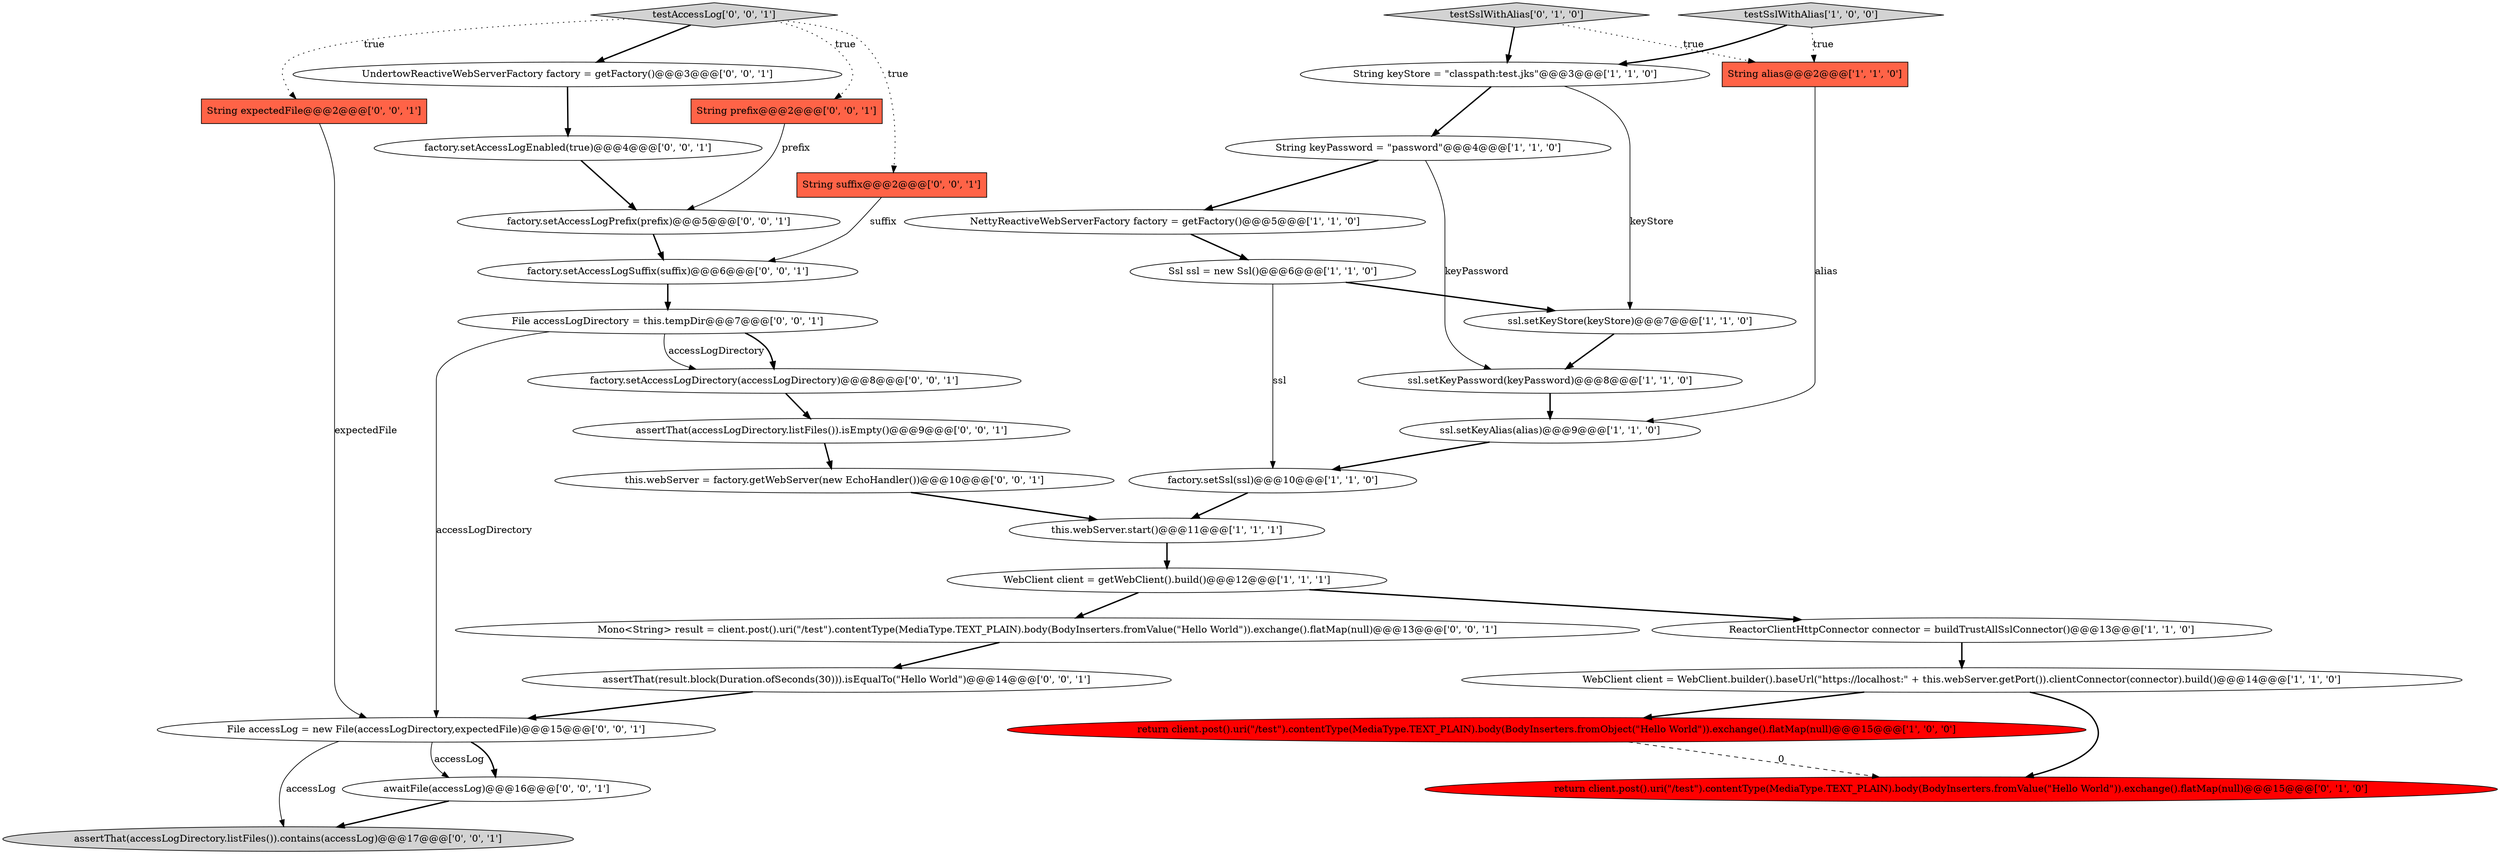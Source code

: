 digraph {
29 [style = filled, label = "UndertowReactiveWebServerFactory factory = getFactory()@@@3@@@['0', '0', '1']", fillcolor = white, shape = ellipse image = "AAA0AAABBB3BBB"];
31 [style = filled, label = "Mono<String> result = client.post().uri(\"/test\").contentType(MediaType.TEXT_PLAIN).body(BodyInserters.fromValue(\"Hello World\")).exchange().flatMap(null)@@@13@@@['0', '0', '1']", fillcolor = white, shape = ellipse image = "AAA0AAABBB3BBB"];
14 [style = filled, label = "ssl.setKeyAlias(alias)@@@9@@@['1', '1', '0']", fillcolor = white, shape = ellipse image = "AAA0AAABBB1BBB"];
5 [style = filled, label = "NettyReactiveWebServerFactory factory = getFactory()@@@5@@@['1', '1', '0']", fillcolor = white, shape = ellipse image = "AAA0AAABBB1BBB"];
23 [style = filled, label = "factory.setAccessLogPrefix(prefix)@@@5@@@['0', '0', '1']", fillcolor = white, shape = ellipse image = "AAA0AAABBB3BBB"];
1 [style = filled, label = "String keyPassword = \"password\"@@@4@@@['1', '1', '0']", fillcolor = white, shape = ellipse image = "AAA0AAABBB1BBB"];
10 [style = filled, label = "this.webServer.start()@@@11@@@['1', '1', '1']", fillcolor = white, shape = ellipse image = "AAA0AAABBB1BBB"];
13 [style = filled, label = "return client.post().uri(\"/test\").contentType(MediaType.TEXT_PLAIN).body(BodyInserters.fromObject(\"Hello World\")).exchange().flatMap(null)@@@15@@@['1', '0', '0']", fillcolor = red, shape = ellipse image = "AAA1AAABBB1BBB"];
20 [style = filled, label = "factory.setAccessLogEnabled(true)@@@4@@@['0', '0', '1']", fillcolor = white, shape = ellipse image = "AAA0AAABBB3BBB"];
15 [style = filled, label = "testSslWithAlias['0', '1', '0']", fillcolor = lightgray, shape = diamond image = "AAA0AAABBB2BBB"];
24 [style = filled, label = "factory.setAccessLogDirectory(accessLogDirectory)@@@8@@@['0', '0', '1']", fillcolor = white, shape = ellipse image = "AAA0AAABBB3BBB"];
3 [style = filled, label = "ReactorClientHttpConnector connector = buildTrustAllSslConnector()@@@13@@@['1', '1', '0']", fillcolor = white, shape = ellipse image = "AAA0AAABBB1BBB"];
28 [style = filled, label = "String expectedFile@@@2@@@['0', '0', '1']", fillcolor = tomato, shape = box image = "AAA0AAABBB3BBB"];
26 [style = filled, label = "File accessLogDirectory = this.tempDir@@@7@@@['0', '0', '1']", fillcolor = white, shape = ellipse image = "AAA0AAABBB3BBB"];
19 [style = filled, label = "this.webServer = factory.getWebServer(new EchoHandler())@@@10@@@['0', '0', '1']", fillcolor = white, shape = ellipse image = "AAA0AAABBB3BBB"];
9 [style = filled, label = "factory.setSsl(ssl)@@@10@@@['1', '1', '0']", fillcolor = white, shape = ellipse image = "AAA0AAABBB1BBB"];
12 [style = filled, label = "testSslWithAlias['1', '0', '0']", fillcolor = lightgray, shape = diamond image = "AAA0AAABBB1BBB"];
8 [style = filled, label = "String keyStore = \"classpath:test.jks\"@@@3@@@['1', '1', '0']", fillcolor = white, shape = ellipse image = "AAA0AAABBB1BBB"];
22 [style = filled, label = "String suffix@@@2@@@['0', '0', '1']", fillcolor = tomato, shape = box image = "AAA0AAABBB3BBB"];
21 [style = filled, label = "File accessLog = new File(accessLogDirectory,expectedFile)@@@15@@@['0', '0', '1']", fillcolor = white, shape = ellipse image = "AAA0AAABBB3BBB"];
27 [style = filled, label = "testAccessLog['0', '0', '1']", fillcolor = lightgray, shape = diamond image = "AAA0AAABBB3BBB"];
33 [style = filled, label = "awaitFile(accessLog)@@@16@@@['0', '0', '1']", fillcolor = white, shape = ellipse image = "AAA0AAABBB3BBB"];
32 [style = filled, label = "assertThat(result.block(Duration.ofSeconds(30))).isEqualTo(\"Hello World\")@@@14@@@['0', '0', '1']", fillcolor = white, shape = ellipse image = "AAA0AAABBB3BBB"];
25 [style = filled, label = "String prefix@@@2@@@['0', '0', '1']", fillcolor = tomato, shape = box image = "AAA0AAABBB3BBB"];
16 [style = filled, label = "return client.post().uri(\"/test\").contentType(MediaType.TEXT_PLAIN).body(BodyInserters.fromValue(\"Hello World\")).exchange().flatMap(null)@@@15@@@['0', '1', '0']", fillcolor = red, shape = ellipse image = "AAA1AAABBB2BBB"];
18 [style = filled, label = "assertThat(accessLogDirectory.listFiles()).isEmpty()@@@9@@@['0', '0', '1']", fillcolor = white, shape = ellipse image = "AAA0AAABBB3BBB"];
4 [style = filled, label = "WebClient client = WebClient.builder().baseUrl(\"https://localhost:\" + this.webServer.getPort()).clientConnector(connector).build()@@@14@@@['1', '1', '0']", fillcolor = white, shape = ellipse image = "AAA0AAABBB1BBB"];
17 [style = filled, label = "factory.setAccessLogSuffix(suffix)@@@6@@@['0', '0', '1']", fillcolor = white, shape = ellipse image = "AAA0AAABBB3BBB"];
0 [style = filled, label = "WebClient client = getWebClient().build()@@@12@@@['1', '1', '1']", fillcolor = white, shape = ellipse image = "AAA0AAABBB1BBB"];
6 [style = filled, label = "ssl.setKeyStore(keyStore)@@@7@@@['1', '1', '0']", fillcolor = white, shape = ellipse image = "AAA0AAABBB1BBB"];
2 [style = filled, label = "Ssl ssl = new Ssl()@@@6@@@['1', '1', '0']", fillcolor = white, shape = ellipse image = "AAA0AAABBB1BBB"];
30 [style = filled, label = "assertThat(accessLogDirectory.listFiles()).contains(accessLog)@@@17@@@['0', '0', '1']", fillcolor = lightgray, shape = ellipse image = "AAA0AAABBB3BBB"];
11 [style = filled, label = "ssl.setKeyPassword(keyPassword)@@@8@@@['1', '1', '0']", fillcolor = white, shape = ellipse image = "AAA0AAABBB1BBB"];
7 [style = filled, label = "String alias@@@2@@@['1', '1', '0']", fillcolor = tomato, shape = box image = "AAA0AAABBB1BBB"];
1->5 [style = bold, label=""];
0->3 [style = bold, label=""];
17->26 [style = bold, label=""];
32->21 [style = bold, label=""];
27->22 [style = dotted, label="true"];
27->25 [style = dotted, label="true"];
26->24 [style = solid, label="accessLogDirectory"];
11->14 [style = bold, label=""];
2->6 [style = bold, label=""];
31->32 [style = bold, label=""];
21->33 [style = bold, label=""];
4->13 [style = bold, label=""];
26->21 [style = solid, label="accessLogDirectory"];
18->19 [style = bold, label=""];
19->10 [style = bold, label=""];
9->10 [style = bold, label=""];
15->7 [style = dotted, label="true"];
26->24 [style = bold, label=""];
24->18 [style = bold, label=""];
3->4 [style = bold, label=""];
1->11 [style = solid, label="keyPassword"];
8->1 [style = bold, label=""];
27->28 [style = dotted, label="true"];
21->33 [style = solid, label="accessLog"];
29->20 [style = bold, label=""];
5->2 [style = bold, label=""];
7->14 [style = solid, label="alias"];
20->23 [style = bold, label=""];
28->21 [style = solid, label="expectedFile"];
12->8 [style = bold, label=""];
6->11 [style = bold, label=""];
10->0 [style = bold, label=""];
33->30 [style = bold, label=""];
22->17 [style = solid, label="suffix"];
23->17 [style = bold, label=""];
14->9 [style = bold, label=""];
2->9 [style = solid, label="ssl"];
21->30 [style = solid, label="accessLog"];
27->29 [style = bold, label=""];
12->7 [style = dotted, label="true"];
25->23 [style = solid, label="prefix"];
8->6 [style = solid, label="keyStore"];
15->8 [style = bold, label=""];
4->16 [style = bold, label=""];
0->31 [style = bold, label=""];
13->16 [style = dashed, label="0"];
}
